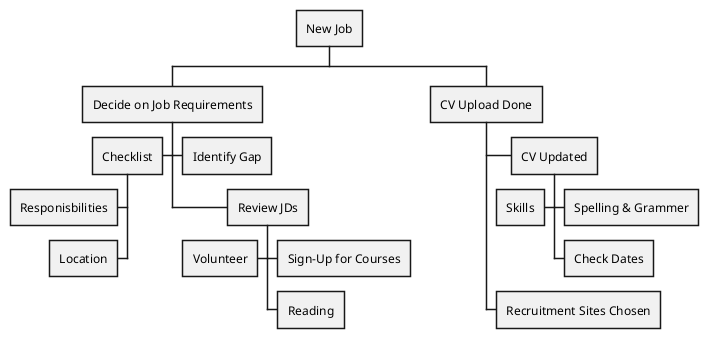 @startwbs
+ New Job
++ Decide on Job Requirements
+++ Identify Gap
++- Checklist
+++- Responisbilities
+++- Location
+++ Review JDs
++++ Sign-Up for Courses
+++- Volunteer
++++ Reading
++ CV Upload Done
+++ CV Updated
++++ Spelling & Grammer
++++ Check Dates
+++- Skills
+++ Recruitment Sites Chosen
@endwbs